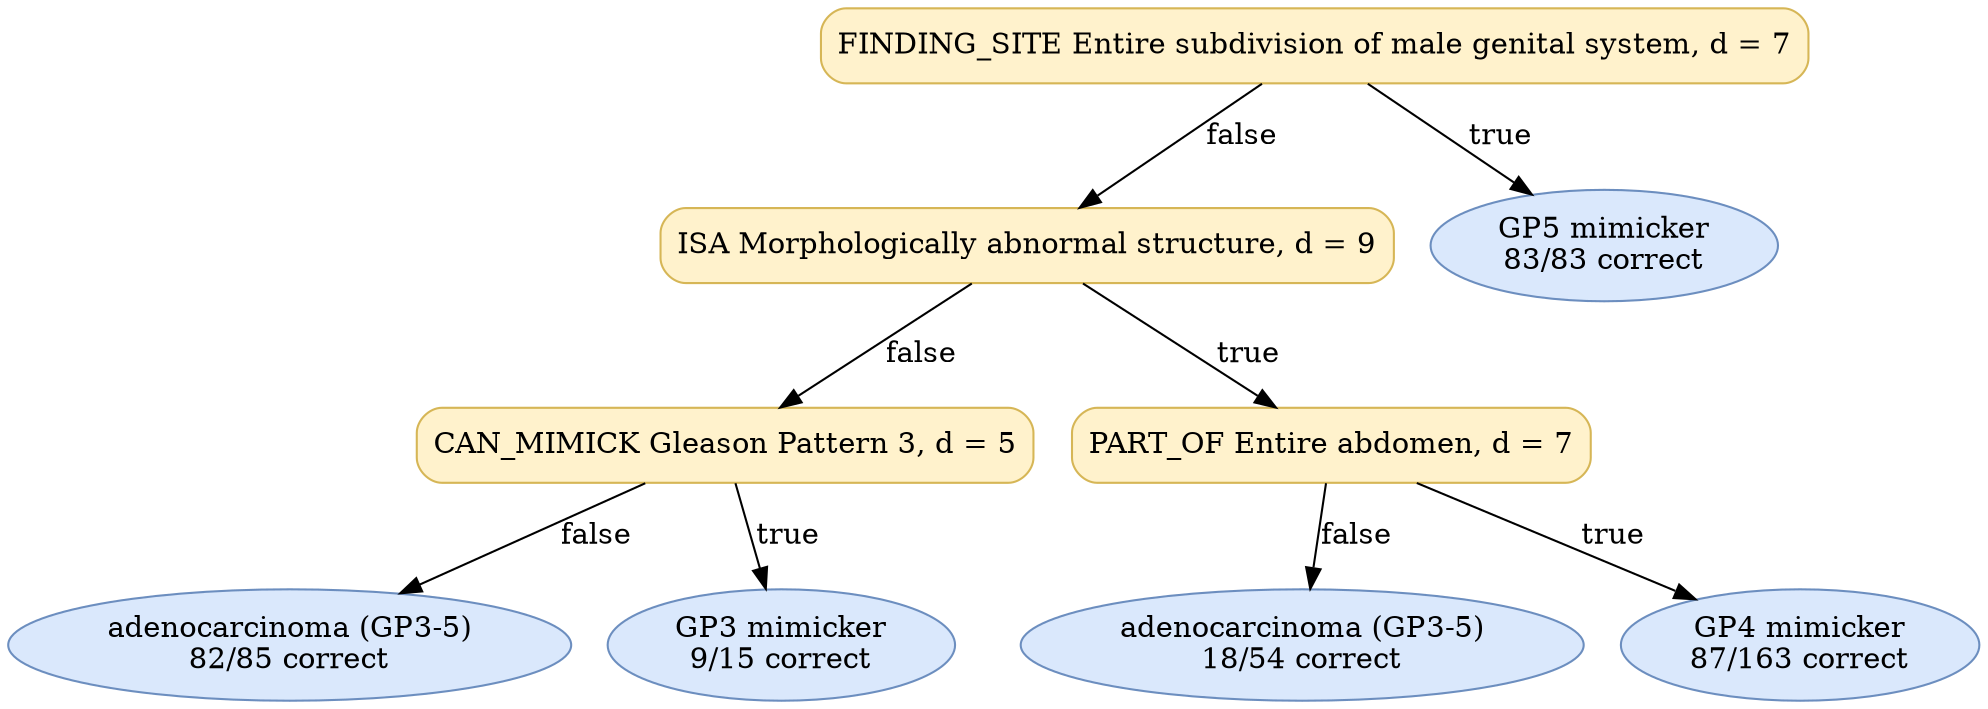 digraph "DT" {
fontname="Times-Roman";
label="";
node [fontname="Times-Roman"];
Node1 [color="#D6B656", fillcolor="#FFF2CC", label="FINDING_SITE Entire subdivision of male genital system, d = 7", shape="box", style="rounded,filled"];
Node2 [color="#D6B656", fillcolor="#FFF2CC", label="ISA Morphologically abnormal structure, d = 9", shape="box", style="rounded,filled"];
Node3 [color="#D6B656", fillcolor="#FFF2CC", label="CAN_MIMICK Gleason Pattern 3, d = 5", shape="box", style="rounded,filled"];
Node4 [color="#6C8EBF", fillcolor="#DAE8FC", label=<adenocarcinoma (GP3-5)<br/>82/85 correct>, shape="ellipse", style="rounded,filled"];
Node5 [color="#6C8EBF", fillcolor="#DAE8FC", label=<GP3 mimicker<br/>9/15 correct>, shape="ellipse", style="rounded,filled"];
Node6 [color="#D6B656", fillcolor="#FFF2CC", label="PART_OF Entire abdomen, d = 7", shape="box", style="rounded,filled"];
Node7 [color="#6C8EBF", fillcolor="#DAE8FC", label=<adenocarcinoma (GP3-5)<br/>18/54 correct>, shape="ellipse", style="rounded,filled"];
Node8 [color="#6C8EBF", fillcolor="#DAE8FC", label=<GP4 mimicker<br/>87/163 correct>, shape="ellipse", style="rounded,filled"];
Node9 [color="#6C8EBF", fillcolor="#DAE8FC", label=<GP5 mimicker<br/>83/83 correct>, shape="ellipse", style="rounded,filled"];
Node1 -> Node2  [key=0, label="false"];
Node1 -> Node9  [key=0, label="true"];
Node2 -> Node3  [key=0, label="false"];
Node2 -> Node6  [key=0, label="true"];
Node3 -> Node4  [key=0, label="false"];
Node3 -> Node5  [key=0, label="true"];
Node6 -> Node7  [key=0, label="false"];
Node6 -> Node8  [key=0, label="true"];
}
